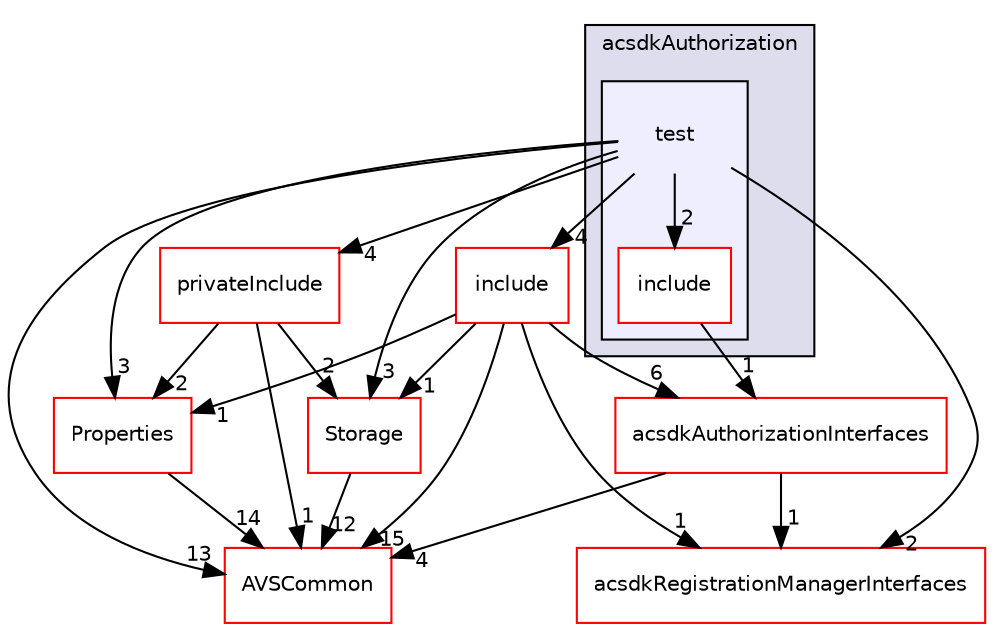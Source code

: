digraph "/workplace/avs-device-sdk/core/Authorization/acsdkAuthorization/test" {
  compound=true
  node [ fontsize="10", fontname="Helvetica"];
  edge [ labelfontsize="10", labelfontname="Helvetica"];
  subgraph clusterdir_a657ea8218925521064f3f31430b0c8a {
    graph [ bgcolor="#ddddee", pencolor="black", label="acsdkAuthorization" fontname="Helvetica", fontsize="10", URL="dir_a657ea8218925521064f3f31430b0c8a.html"]
  subgraph clusterdir_902233085c23416f7f60b9ee3f6edad1 {
    graph [ bgcolor="#eeeeff", pencolor="black", label="" URL="dir_902233085c23416f7f60b9ee3f6edad1.html"];
    dir_902233085c23416f7f60b9ee3f6edad1 [shape=plaintext label="test"];
    dir_5537a6093ff2e08d8e6ba019da78488a [shape=box label="include" color="red" fillcolor="white" style="filled" URL="dir_5537a6093ff2e08d8e6ba019da78488a.html"];
  }
  }
  dir_28a81a68eaf6073d1607ed4c38aa19d7 [shape=box label="privateInclude" fillcolor="white" style="filled" color="red" URL="dir_28a81a68eaf6073d1607ed4c38aa19d7.html"];
  dir_d29c5f5a2915d6c5388c9daae4f109c7 [shape=box label="Storage" fillcolor="white" style="filled" color="red" URL="dir_d29c5f5a2915d6c5388c9daae4f109c7.html"];
  dir_d6fb074bf6e6d2b2c934ba7c4ac2d610 [shape=box label="include" fillcolor="white" style="filled" color="red" URL="dir_d6fb074bf6e6d2b2c934ba7c4ac2d610.html"];
  dir_13e65effb2bde530b17b3d5eefcd0266 [shape=box label="AVSCommon" fillcolor="white" style="filled" color="red" URL="dir_13e65effb2bde530b17b3d5eefcd0266.html"];
  dir_72f2367c10fd2c46da13e851c6b1e25f [shape=box label="Properties" fillcolor="white" style="filled" color="red" URL="dir_72f2367c10fd2c46da13e851c6b1e25f.html"];
  dir_ebd8ea06bd6775daf5a25f413a4a4aa2 [shape=box label="acsdkRegistrationManagerInterfaces" fillcolor="white" style="filled" color="red" URL="dir_ebd8ea06bd6775daf5a25f413a4a4aa2.html"];
  dir_32ae0c4bcc468b279bfc4fd15a7e63dc [shape=box label="acsdkAuthorizationInterfaces" fillcolor="white" style="filled" color="red" URL="dir_32ae0c4bcc468b279bfc4fd15a7e63dc.html"];
  dir_28a81a68eaf6073d1607ed4c38aa19d7->dir_d29c5f5a2915d6c5388c9daae4f109c7 [headlabel="2", labeldistance=1.5 headhref="dir_000579_000793.html"];
  dir_28a81a68eaf6073d1607ed4c38aa19d7->dir_13e65effb2bde530b17b3d5eefcd0266 [headlabel="1", labeldistance=1.5 headhref="dir_000579_000017.html"];
  dir_28a81a68eaf6073d1607ed4c38aa19d7->dir_72f2367c10fd2c46da13e851c6b1e25f [headlabel="2", labeldistance=1.5 headhref="dir_000579_000591.html"];
  dir_5537a6093ff2e08d8e6ba019da78488a->dir_32ae0c4bcc468b279bfc4fd15a7e63dc [headlabel="1", labeldistance=1.5 headhref="dir_000600_000604.html"];
  dir_d29c5f5a2915d6c5388c9daae4f109c7->dir_13e65effb2bde530b17b3d5eefcd0266 [headlabel="12", labeldistance=1.5 headhref="dir_000793_000017.html"];
  dir_902233085c23416f7f60b9ee3f6edad1->dir_28a81a68eaf6073d1607ed4c38aa19d7 [headlabel="4", labeldistance=1.5 headhref="dir_000599_000579.html"];
  dir_902233085c23416f7f60b9ee3f6edad1->dir_5537a6093ff2e08d8e6ba019da78488a [headlabel="2", labeldistance=1.5 headhref="dir_000599_000600.html"];
  dir_902233085c23416f7f60b9ee3f6edad1->dir_d29c5f5a2915d6c5388c9daae4f109c7 [headlabel="3", labeldistance=1.5 headhref="dir_000599_000793.html"];
  dir_902233085c23416f7f60b9ee3f6edad1->dir_d6fb074bf6e6d2b2c934ba7c4ac2d610 [headlabel="4", labeldistance=1.5 headhref="dir_000599_000576.html"];
  dir_902233085c23416f7f60b9ee3f6edad1->dir_13e65effb2bde530b17b3d5eefcd0266 [headlabel="13", labeldistance=1.5 headhref="dir_000599_000017.html"];
  dir_902233085c23416f7f60b9ee3f6edad1->dir_72f2367c10fd2c46da13e851c6b1e25f [headlabel="3", labeldistance=1.5 headhref="dir_000599_000591.html"];
  dir_902233085c23416f7f60b9ee3f6edad1->dir_ebd8ea06bd6775daf5a25f413a4a4aa2 [headlabel="2", labeldistance=1.5 headhref="dir_000599_000560.html"];
  dir_d6fb074bf6e6d2b2c934ba7c4ac2d610->dir_d29c5f5a2915d6c5388c9daae4f109c7 [headlabel="1", labeldistance=1.5 headhref="dir_000576_000793.html"];
  dir_d6fb074bf6e6d2b2c934ba7c4ac2d610->dir_13e65effb2bde530b17b3d5eefcd0266 [headlabel="15", labeldistance=1.5 headhref="dir_000576_000017.html"];
  dir_d6fb074bf6e6d2b2c934ba7c4ac2d610->dir_72f2367c10fd2c46da13e851c6b1e25f [headlabel="1", labeldistance=1.5 headhref="dir_000576_000591.html"];
  dir_d6fb074bf6e6d2b2c934ba7c4ac2d610->dir_ebd8ea06bd6775daf5a25f413a4a4aa2 [headlabel="1", labeldistance=1.5 headhref="dir_000576_000560.html"];
  dir_d6fb074bf6e6d2b2c934ba7c4ac2d610->dir_32ae0c4bcc468b279bfc4fd15a7e63dc [headlabel="6", labeldistance=1.5 headhref="dir_000576_000604.html"];
  dir_72f2367c10fd2c46da13e851c6b1e25f->dir_13e65effb2bde530b17b3d5eefcd0266 [headlabel="14", labeldistance=1.5 headhref="dir_000591_000017.html"];
  dir_32ae0c4bcc468b279bfc4fd15a7e63dc->dir_13e65effb2bde530b17b3d5eefcd0266 [headlabel="4", labeldistance=1.5 headhref="dir_000604_000017.html"];
  dir_32ae0c4bcc468b279bfc4fd15a7e63dc->dir_ebd8ea06bd6775daf5a25f413a4a4aa2 [headlabel="1", labeldistance=1.5 headhref="dir_000604_000560.html"];
}
